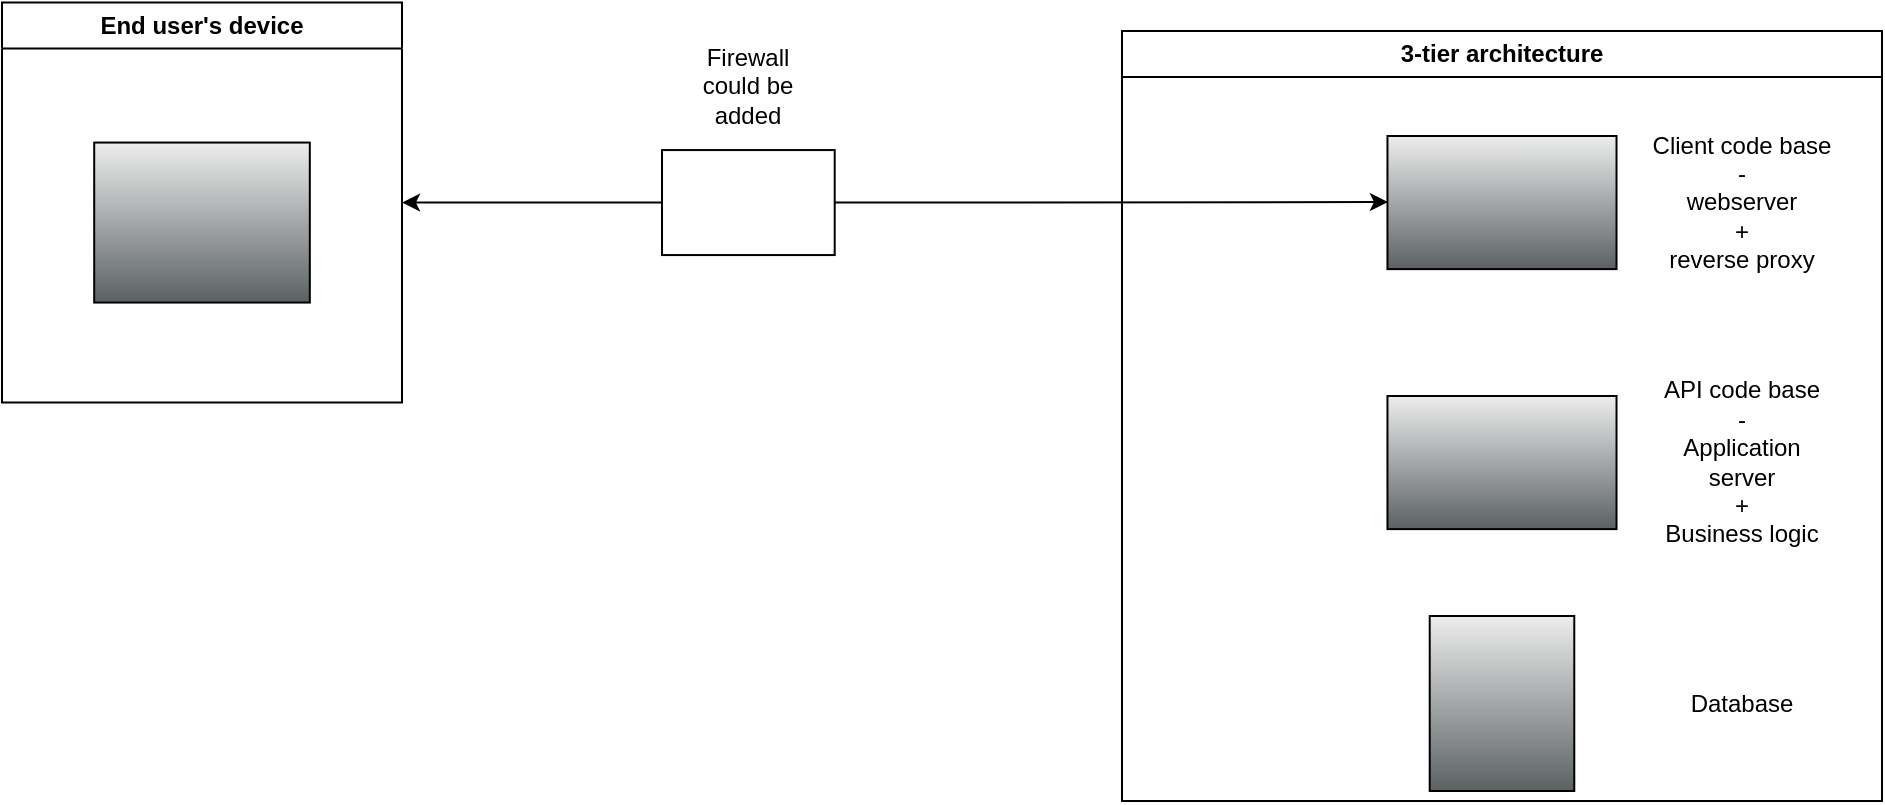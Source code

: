 <mxfile version="27.1.1">
  <diagram name="Page-1" id="sALq_mYJsIHV27RAzlB7">
    <mxGraphModel dx="1426" dy="797" grid="1" gridSize="10" guides="1" tooltips="1" connect="1" arrows="1" fold="1" page="1" pageScale="1" pageWidth="850" pageHeight="1100" math="0" shadow="0">
      <root>
        <mxCell id="0" />
        <mxCell id="1" parent="0" />
        <mxCell id="rD_vGrl1cCV_8WBfiHGh-8" style="edgeStyle=orthogonalEdgeStyle;rounded=0;orthogonalLoop=1;jettySize=auto;html=1;exitX=1;exitY=0.5;exitDx=0;exitDy=0;startArrow=classic;startFill=1;entryX=0.002;entryY=0.496;entryDx=0;entryDy=0;entryPerimeter=0;" edge="1" parent="1" source="rD_vGrl1cCV_8WBfiHGh-6" target="rD_vGrl1cCV_8WBfiHGh-4">
          <mxGeometry relative="1" as="geometry">
            <mxPoint x="410" y="300" as="targetPoint" />
          </mxGeometry>
        </mxCell>
        <mxCell id="rD_vGrl1cCV_8WBfiHGh-6" value="End user&#39;s device" style="swimlane;whiteSpace=wrap;html=1;" vertex="1" parent="1">
          <mxGeometry x="40" y="93.28" width="200" height="200" as="geometry" />
        </mxCell>
        <mxCell id="rD_vGrl1cCV_8WBfiHGh-1" value="" style="shape=mxgraph.networks2.icon;aspect=fixed;fillColor=#EDEDED;strokeColor=#000000;gradientColor=#5B6163;network2IconShadow=1;network2bgFillColor=none;network2Icon=mxgraph.networks2.monitor;network2IconYOffset=-0.009;network2IconW=1;network2IconH=0.742;" vertex="1" parent="rD_vGrl1cCV_8WBfiHGh-6">
          <mxGeometry x="46.1" y="70" width="107.81" height="80" as="geometry" />
        </mxCell>
        <mxCell id="rD_vGrl1cCV_8WBfiHGh-7" value="3-tier architecture" style="swimlane;whiteSpace=wrap;html=1;" vertex="1" parent="1">
          <mxGeometry x="600" y="107.5" width="380" height="385" as="geometry" />
        </mxCell>
        <mxCell id="rD_vGrl1cCV_8WBfiHGh-4" value="" style="fillColorStyles=neutralFill;neutralFill=#9DA6A8;shape=mxgraph.networks2.icon;aspect=fixed;fillColor=#EDEDED;strokeColor=#000000;gradientColor=#5B6163;network2IconShadow=1;network2bgFillColor=none;network2Icon=mxgraph.networks2.server;network2IconW=1.0;network2IconH=0.581;" vertex="1" parent="rD_vGrl1cCV_8WBfiHGh-7">
          <mxGeometry x="132.73" y="52.5" width="114.53" height="66.56" as="geometry" />
        </mxCell>
        <mxCell id="rD_vGrl1cCV_8WBfiHGh-9" value="" style="fillColorStyles=neutralFill;neutralFill=#9DA6A8;shape=mxgraph.networks2.icon;aspect=fixed;fillColor=#EDEDED;strokeColor=#000000;gradientColor=#5B6163;network2IconShadow=1;network2bgFillColor=none;network2Icon=mxgraph.networks2.server;network2IconW=1.0;network2IconH=0.581;" vertex="1" parent="rD_vGrl1cCV_8WBfiHGh-7">
          <mxGeometry x="132.73" y="182.5" width="114.53" height="66.56" as="geometry" />
        </mxCell>
        <mxCell id="rD_vGrl1cCV_8WBfiHGh-2" value="" style="shape=mxgraph.networks2.icon;aspect=fixed;fillColor=#EDEDED;strokeColor=#000000;gradientColor=#5B6163;network2IconShadow=1;network2bgFillColor=none;network2Icon=mxgraph.networks2.data_storage;network2IconW=0.825;network2IconH=0.999;" vertex="1" parent="rD_vGrl1cCV_8WBfiHGh-7">
          <mxGeometry x="153.86" y="292.5" width="72.28" height="87.5" as="geometry" />
        </mxCell>
        <mxCell id="rD_vGrl1cCV_8WBfiHGh-10" value="&lt;div&gt;Client code base&lt;/div&gt;&lt;div&gt;-&lt;/div&gt;&lt;div&gt;webserver&lt;/div&gt;&lt;div&gt;+&lt;/div&gt;&lt;div&gt;reverse proxy&lt;/div&gt;" style="text;html=1;align=center;verticalAlign=middle;whiteSpace=wrap;rounded=0;" vertex="1" parent="rD_vGrl1cCV_8WBfiHGh-7">
          <mxGeometry x="260" y="61.17" width="100" height="49.22" as="geometry" />
        </mxCell>
        <mxCell id="rD_vGrl1cCV_8WBfiHGh-11" value="&lt;div&gt;API code base&lt;/div&gt;&lt;div&gt;-&lt;/div&gt;Application&lt;div&gt;server&lt;/div&gt;&lt;div&gt;+&lt;br&gt;Business logic&lt;/div&gt;" style="text;html=1;align=center;verticalAlign=middle;whiteSpace=wrap;rounded=0;" vertex="1" parent="rD_vGrl1cCV_8WBfiHGh-7">
          <mxGeometry x="260" y="181.17" width="100" height="69.22" as="geometry" />
        </mxCell>
        <mxCell id="rD_vGrl1cCV_8WBfiHGh-12" value="Database" style="text;html=1;align=center;verticalAlign=middle;whiteSpace=wrap;rounded=0;" vertex="1" parent="rD_vGrl1cCV_8WBfiHGh-7">
          <mxGeometry x="280" y="321.25" width="60" height="30" as="geometry" />
        </mxCell>
        <mxCell id="rD_vGrl1cCV_8WBfiHGh-13" value="" style="shape=mxgraph.networks2.icon;aspect=fixed;network2IconShadow=1;network2bgFillColor=none;network2Icon=mxgraph.networks2.firewall;network2IconXOffset=0.0;network2IconYOffset=0.0;network2IconW=1;network2IconH=0.608;" vertex="1" parent="1">
          <mxGeometry x="370" y="167.03" width="86.35" height="52.5" as="geometry" />
        </mxCell>
        <mxCell id="rD_vGrl1cCV_8WBfiHGh-14" value="Firewall could be added" style="text;html=1;align=center;verticalAlign=middle;whiteSpace=wrap;rounded=0;" vertex="1" parent="1">
          <mxGeometry x="383.17" y="120" width="60" height="30" as="geometry" />
        </mxCell>
      </root>
    </mxGraphModel>
  </diagram>
</mxfile>
